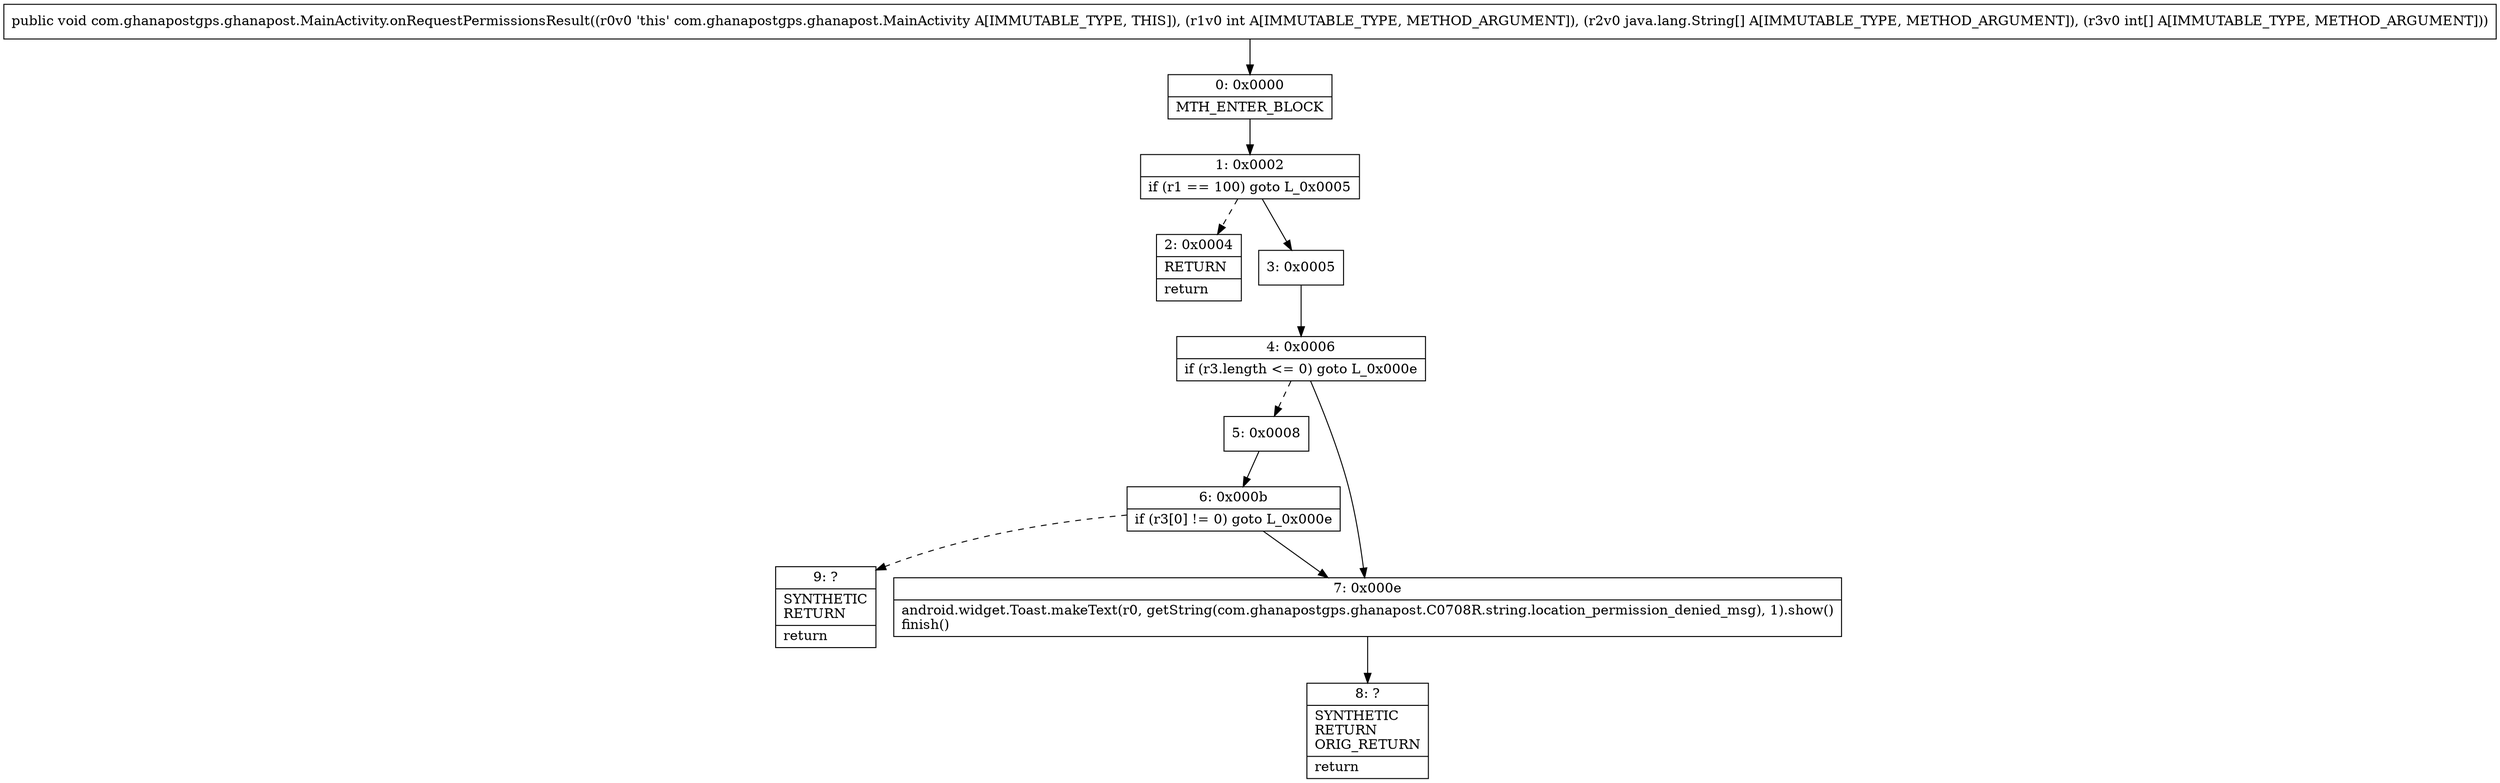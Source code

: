 digraph "CFG forcom.ghanapostgps.ghanapost.MainActivity.onRequestPermissionsResult(I[Ljava\/lang\/String;[I)V" {
Node_0 [shape=record,label="{0\:\ 0x0000|MTH_ENTER_BLOCK\l}"];
Node_1 [shape=record,label="{1\:\ 0x0002|if (r1 == 100) goto L_0x0005\l}"];
Node_2 [shape=record,label="{2\:\ 0x0004|RETURN\l|return\l}"];
Node_3 [shape=record,label="{3\:\ 0x0005}"];
Node_4 [shape=record,label="{4\:\ 0x0006|if (r3.length \<= 0) goto L_0x000e\l}"];
Node_5 [shape=record,label="{5\:\ 0x0008}"];
Node_6 [shape=record,label="{6\:\ 0x000b|if (r3[0] != 0) goto L_0x000e\l}"];
Node_7 [shape=record,label="{7\:\ 0x000e|android.widget.Toast.makeText(r0, getString(com.ghanapostgps.ghanapost.C0708R.string.location_permission_denied_msg), 1).show()\lfinish()\l}"];
Node_8 [shape=record,label="{8\:\ ?|SYNTHETIC\lRETURN\lORIG_RETURN\l|return\l}"];
Node_9 [shape=record,label="{9\:\ ?|SYNTHETIC\lRETURN\l|return\l}"];
MethodNode[shape=record,label="{public void com.ghanapostgps.ghanapost.MainActivity.onRequestPermissionsResult((r0v0 'this' com.ghanapostgps.ghanapost.MainActivity A[IMMUTABLE_TYPE, THIS]), (r1v0 int A[IMMUTABLE_TYPE, METHOD_ARGUMENT]), (r2v0 java.lang.String[] A[IMMUTABLE_TYPE, METHOD_ARGUMENT]), (r3v0 int[] A[IMMUTABLE_TYPE, METHOD_ARGUMENT])) }"];
MethodNode -> Node_0;
Node_0 -> Node_1;
Node_1 -> Node_2[style=dashed];
Node_1 -> Node_3;
Node_3 -> Node_4;
Node_4 -> Node_5[style=dashed];
Node_4 -> Node_7;
Node_5 -> Node_6;
Node_6 -> Node_7;
Node_6 -> Node_9[style=dashed];
Node_7 -> Node_8;
}

